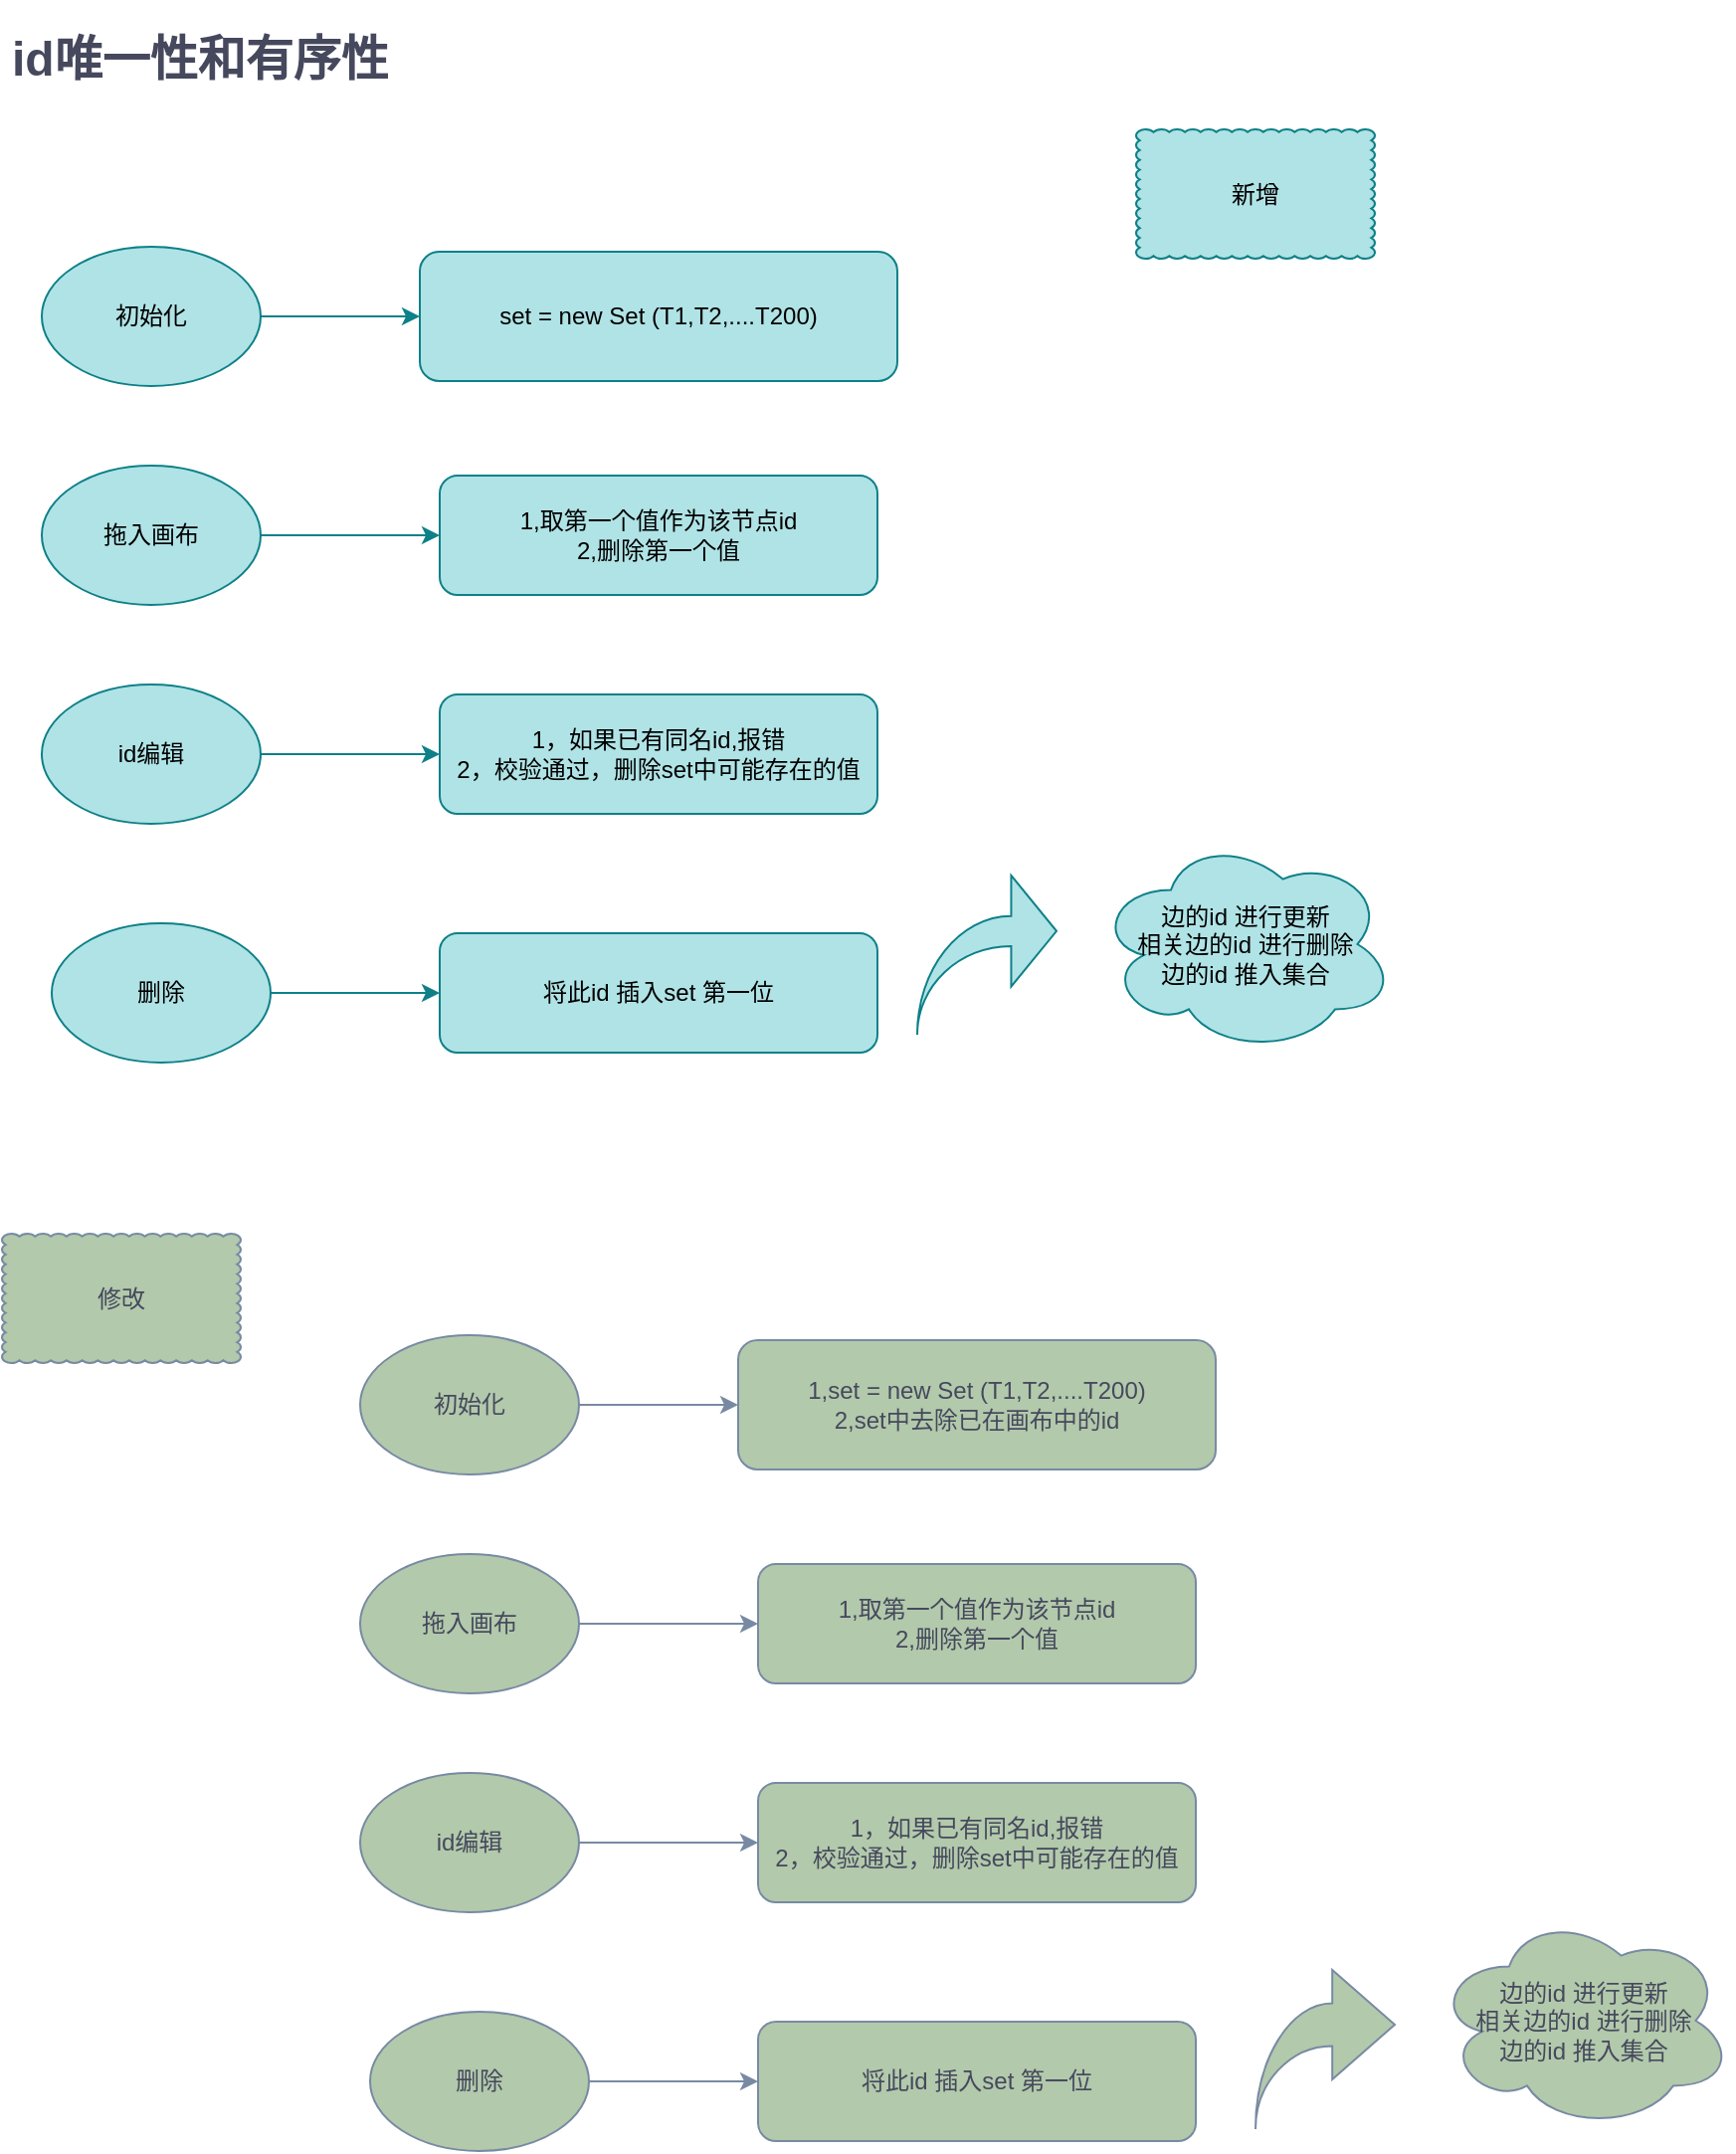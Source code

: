 <mxfile version="16.0.0" type="github">
  <diagram id="5v4-KyY6h9a9KkwMDLLp" name="Page-1">
    <mxGraphModel dx="3519" dy="4086" grid="1" gridSize="10" guides="1" tooltips="1" connect="1" arrows="1" fold="1" page="1" pageScale="1" pageWidth="827" pageHeight="1169" math="0" shadow="0">
      <root>
        <mxCell id="0" />
        <mxCell id="1" parent="0" />
        <mxCell id="GB3FfUfUByc_m_8kRiUT-1" value="&lt;h1&gt;id唯一性和有序性&lt;/h1&gt;&lt;p&gt;&lt;br&gt;&lt;/p&gt;" style="text;html=1;strokeColor=none;fillColor=none;spacing=5;spacingTop=-20;whiteSpace=wrap;overflow=hidden;rounded=0;fontColor=#46495D;" parent="1" vertex="1">
          <mxGeometry x="-2470" y="-3490" width="220" height="120" as="geometry" />
        </mxCell>
        <mxCell id="GB3FfUfUByc_m_8kRiUT-13" value="" style="edgeStyle=orthogonalEdgeStyle;rounded=0;orthogonalLoop=1;jettySize=auto;html=1;strokeColor=#0e8088;fontColor=#46495D;fillColor=#b0e3e6;" parent="1" source="GB3FfUfUByc_m_8kRiUT-4" target="GB3FfUfUByc_m_8kRiUT-5" edge="1">
          <mxGeometry relative="1" as="geometry" />
        </mxCell>
        <mxCell id="GB3FfUfUByc_m_8kRiUT-4" value="初始化" style="ellipse;whiteSpace=wrap;html=1;fillColor=#b0e3e6;strokeColor=#0e8088;" parent="1" vertex="1">
          <mxGeometry x="-2450" y="-3376" width="110" height="70" as="geometry" />
        </mxCell>
        <mxCell id="GB3FfUfUByc_m_8kRiUT-5" value="set = new Set (T1,T2,....T200)" style="rounded=1;whiteSpace=wrap;html=1;fillColor=#b0e3e6;strokeColor=#0e8088;" parent="1" vertex="1">
          <mxGeometry x="-2260" y="-3373.5" width="240" height="65" as="geometry" />
        </mxCell>
        <mxCell id="GB3FfUfUByc_m_8kRiUT-14" value="" style="edgeStyle=orthogonalEdgeStyle;rounded=0;orthogonalLoop=1;jettySize=auto;html=1;strokeColor=#0e8088;fontColor=#46495D;fillColor=#b0e3e6;" parent="1" source="GB3FfUfUByc_m_8kRiUT-6" target="GB3FfUfUByc_m_8kRiUT-8" edge="1">
          <mxGeometry relative="1" as="geometry" />
        </mxCell>
        <mxCell id="GB3FfUfUByc_m_8kRiUT-6" value="拖入画布" style="ellipse;whiteSpace=wrap;html=1;fillColor=#b0e3e6;strokeColor=#0e8088;" parent="1" vertex="1">
          <mxGeometry x="-2450" y="-3266" width="110" height="70" as="geometry" />
        </mxCell>
        <mxCell id="GB3FfUfUByc_m_8kRiUT-8" value="1,取第一个值作为该节点id&lt;br&gt;2,删除第一个值" style="rounded=1;whiteSpace=wrap;html=1;fillColor=#b0e3e6;strokeColor=#0e8088;" parent="1" vertex="1">
          <mxGeometry x="-2250" y="-3261" width="220" height="60" as="geometry" />
        </mxCell>
        <mxCell id="GB3FfUfUByc_m_8kRiUT-15" value="" style="edgeStyle=orthogonalEdgeStyle;rounded=0;orthogonalLoop=1;jettySize=auto;html=1;strokeColor=#0e8088;fontColor=#46495D;fillColor=#b0e3e6;" parent="1" source="GB3FfUfUByc_m_8kRiUT-9" target="GB3FfUfUByc_m_8kRiUT-10" edge="1">
          <mxGeometry relative="1" as="geometry" />
        </mxCell>
        <mxCell id="GB3FfUfUByc_m_8kRiUT-9" value="id编辑" style="ellipse;whiteSpace=wrap;html=1;fillColor=#b0e3e6;strokeColor=#0e8088;" parent="1" vertex="1">
          <mxGeometry x="-2450" y="-3156" width="110" height="70" as="geometry" />
        </mxCell>
        <mxCell id="GB3FfUfUByc_m_8kRiUT-10" value="1，如果已有同名id,报错&lt;br&gt;2，校验通过，删除set中可能存在的值" style="rounded=1;whiteSpace=wrap;html=1;fillColor=#b0e3e6;strokeColor=#0e8088;" parent="1" vertex="1">
          <mxGeometry x="-2250" y="-3151" width="220" height="60" as="geometry" />
        </mxCell>
        <mxCell id="GB3FfUfUByc_m_8kRiUT-16" value="" style="edgeStyle=orthogonalEdgeStyle;rounded=0;orthogonalLoop=1;jettySize=auto;html=1;strokeColor=#0e8088;fontColor=#46495D;fillColor=#b0e3e6;" parent="1" source="GB3FfUfUByc_m_8kRiUT-11" target="GB3FfUfUByc_m_8kRiUT-12" edge="1">
          <mxGeometry relative="1" as="geometry" />
        </mxCell>
        <mxCell id="GB3FfUfUByc_m_8kRiUT-11" value="删除" style="ellipse;whiteSpace=wrap;html=1;fillColor=#b0e3e6;strokeColor=#0e8088;" parent="1" vertex="1">
          <mxGeometry x="-2445" y="-3036" width="110" height="70" as="geometry" />
        </mxCell>
        <mxCell id="GB3FfUfUByc_m_8kRiUT-12" value="将此id 插入set 第一位" style="rounded=1;whiteSpace=wrap;html=1;fillColor=#b0e3e6;strokeColor=#0e8088;" parent="1" vertex="1">
          <mxGeometry x="-2250" y="-3031" width="220" height="60" as="geometry" />
        </mxCell>
        <mxCell id="GB3FfUfUByc_m_8kRiUT-18" value="新增" style="whiteSpace=wrap;html=1;shape=mxgraph.basic.cloud_rect;rounded=0;sketch=0;strokeColor=#0e8088;fillColor=#b0e3e6;" parent="1" vertex="1">
          <mxGeometry x="-1900" y="-3435" width="120" height="65" as="geometry" />
        </mxCell>
        <mxCell id="GB3FfUfUByc_m_8kRiUT-19" value="修改" style="whiteSpace=wrap;html=1;shape=mxgraph.basic.cloud_rect;rounded=0;sketch=0;fontColor=#46495D;strokeColor=#788AA3;fillColor=#B2C9AB;" parent="1" vertex="1">
          <mxGeometry x="-2470" y="-2880" width="120" height="65" as="geometry" />
        </mxCell>
        <mxCell id="GB3FfUfUByc_m_8kRiUT-20" value="" style="edgeStyle=orthogonalEdgeStyle;rounded=0;orthogonalLoop=1;jettySize=auto;html=1;strokeColor=#788AA3;fontColor=#46495D;" parent="1" source="GB3FfUfUByc_m_8kRiUT-21" target="GB3FfUfUByc_m_8kRiUT-22" edge="1">
          <mxGeometry relative="1" as="geometry" />
        </mxCell>
        <mxCell id="GB3FfUfUByc_m_8kRiUT-21" value="初始化" style="ellipse;whiteSpace=wrap;html=1;fillColor=#B2C9AB;strokeColor=#788AA3;fontColor=#46495D;" parent="1" vertex="1">
          <mxGeometry x="-2290" y="-2829" width="110" height="70" as="geometry" />
        </mxCell>
        <mxCell id="GB3FfUfUByc_m_8kRiUT-22" value="1,set = new Set (T1,T2,....T200)&lt;br&gt;2,set中去除已在画布中的id" style="rounded=1;whiteSpace=wrap;html=1;fillColor=#B2C9AB;strokeColor=#788AA3;fontColor=#46495D;" parent="1" vertex="1">
          <mxGeometry x="-2100" y="-2826.5" width="240" height="65" as="geometry" />
        </mxCell>
        <mxCell id="GB3FfUfUByc_m_8kRiUT-23" value="" style="edgeStyle=orthogonalEdgeStyle;rounded=0;orthogonalLoop=1;jettySize=auto;html=1;strokeColor=#788AA3;fontColor=#46495D;" parent="1" source="GB3FfUfUByc_m_8kRiUT-24" target="GB3FfUfUByc_m_8kRiUT-25" edge="1">
          <mxGeometry relative="1" as="geometry" />
        </mxCell>
        <mxCell id="GB3FfUfUByc_m_8kRiUT-24" value="拖入画布" style="ellipse;whiteSpace=wrap;html=1;fillColor=#B2C9AB;strokeColor=#788AA3;fontColor=#46495D;" parent="1" vertex="1">
          <mxGeometry x="-2290" y="-2719" width="110" height="70" as="geometry" />
        </mxCell>
        <mxCell id="GB3FfUfUByc_m_8kRiUT-25" value="1,取第一个值作为该节点id&lt;br&gt;2,删除第一个值" style="rounded=1;whiteSpace=wrap;html=1;fillColor=#B2C9AB;strokeColor=#788AA3;fontColor=#46495D;" parent="1" vertex="1">
          <mxGeometry x="-2090" y="-2714" width="220" height="60" as="geometry" />
        </mxCell>
        <mxCell id="GB3FfUfUByc_m_8kRiUT-26" value="" style="edgeStyle=orthogonalEdgeStyle;rounded=0;orthogonalLoop=1;jettySize=auto;html=1;strokeColor=#788AA3;fontColor=#46495D;" parent="1" source="GB3FfUfUByc_m_8kRiUT-27" target="GB3FfUfUByc_m_8kRiUT-28" edge="1">
          <mxGeometry relative="1" as="geometry" />
        </mxCell>
        <mxCell id="GB3FfUfUByc_m_8kRiUT-27" value="id编辑" style="ellipse;whiteSpace=wrap;html=1;fillColor=#B2C9AB;strokeColor=#788AA3;fontColor=#46495D;" parent="1" vertex="1">
          <mxGeometry x="-2290" y="-2609" width="110" height="70" as="geometry" />
        </mxCell>
        <mxCell id="GB3FfUfUByc_m_8kRiUT-28" value="1，如果已有同名id,报错&lt;br&gt;2，校验通过，删除set中可能存在的值" style="rounded=1;whiteSpace=wrap;html=1;fillColor=#B2C9AB;strokeColor=#788AA3;fontColor=#46495D;" parent="1" vertex="1">
          <mxGeometry x="-2090" y="-2604" width="220" height="60" as="geometry" />
        </mxCell>
        <mxCell id="GB3FfUfUByc_m_8kRiUT-29" value="" style="edgeStyle=orthogonalEdgeStyle;rounded=0;orthogonalLoop=1;jettySize=auto;html=1;strokeColor=#788AA3;fontColor=#46495D;" parent="1" source="GB3FfUfUByc_m_8kRiUT-30" target="GB3FfUfUByc_m_8kRiUT-31" edge="1">
          <mxGeometry relative="1" as="geometry" />
        </mxCell>
        <mxCell id="GB3FfUfUByc_m_8kRiUT-30" value="删除" style="ellipse;whiteSpace=wrap;html=1;fillColor=#B2C9AB;strokeColor=#788AA3;fontColor=#46495D;" parent="1" vertex="1">
          <mxGeometry x="-2285" y="-2489" width="110" height="70" as="geometry" />
        </mxCell>
        <mxCell id="GB3FfUfUByc_m_8kRiUT-31" value="将此id 插入set 第一位" style="rounded=1;whiteSpace=wrap;html=1;fillColor=#B2C9AB;strokeColor=#788AA3;fontColor=#46495D;" parent="1" vertex="1">
          <mxGeometry x="-2090" y="-2484" width="220" height="60" as="geometry" />
        </mxCell>
        <mxCell id="GB3FfUfUByc_m_8kRiUT-32" value="" style="html=1;shadow=0;dashed=0;align=center;verticalAlign=middle;shape=mxgraph.arrows2.jumpInArrow;dy=7.57;dx=22.79;arrowHead=55.79;rounded=0;sketch=0;strokeColor=#0e8088;fillColor=#b0e3e6;" parent="1" vertex="1">
          <mxGeometry x="-2010" y="-3060" width="70" height="80" as="geometry" />
        </mxCell>
        <mxCell id="GB3FfUfUByc_m_8kRiUT-33" value="" style="html=1;shadow=0;dashed=0;align=center;verticalAlign=middle;shape=mxgraph.arrows2.jumpInArrow;dy=10.7;dx=31.4;arrowHead=55;rounded=0;sketch=0;fontColor=#46495D;strokeColor=#788AA3;fillColor=#B2C9AB;" parent="1" vertex="1">
          <mxGeometry x="-1840" y="-2510" width="70" height="80" as="geometry" />
        </mxCell>
        <mxCell id="GB3FfUfUByc_m_8kRiUT-34" value="边的id 进行更新&lt;br&gt;相关边的id 进行删除&lt;br&gt;边的id 推入集合" style="ellipse;shape=cloud;whiteSpace=wrap;html=1;rounded=0;sketch=0;strokeColor=#0e8088;fillColor=#b0e3e6;" parent="1" vertex="1">
          <mxGeometry x="-1920" y="-3080" width="150" height="109" as="geometry" />
        </mxCell>
        <mxCell id="GB3FfUfUByc_m_8kRiUT-35" value="边的id 进行更新&lt;br&gt;相关边的id 进行删除&lt;br&gt;边的id 推入集合" style="ellipse;shape=cloud;whiteSpace=wrap;html=1;rounded=0;sketch=0;fontColor=#46495D;strokeColor=#788AA3;fillColor=#B2C9AB;" parent="1" vertex="1">
          <mxGeometry x="-1750" y="-2539" width="150" height="109" as="geometry" />
        </mxCell>
      </root>
    </mxGraphModel>
  </diagram>
</mxfile>
